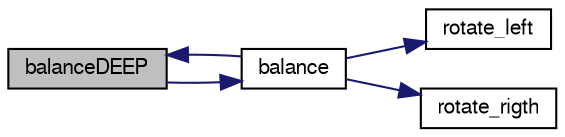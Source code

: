 digraph "balanceDEEP"
{
  edge [fontname="FreeSans",fontsize="10",labelfontname="FreeSans",labelfontsize="10"];
  node [fontname="FreeSans",fontsize="10",shape=record];
  rankdir="LR";
  Node1 [label="balanceDEEP",height=0.2,width=0.4,color="black", fillcolor="grey75", style="filled", fontcolor="black"];
  Node1 -> Node2 [color="midnightblue",fontsize="10",style="solid",fontname="FreeSans"];
  Node2 [label="balance",height=0.2,width=0.4,color="black", fillcolor="white", style="filled",URL="$mytree_8c.html#afc02f01563a197de8a65d9cdab5a0267",tooltip="Função efetua o balanceamento da árvore. "];
  Node2 -> Node1 [color="midnightblue",fontsize="10",style="solid",fontname="FreeSans"];
  Node2 -> Node3 [color="midnightblue",fontsize="10",style="solid",fontname="FreeSans"];
  Node3 [label="rotate_left",height=0.2,width=0.4,color="black", fillcolor="white", style="filled",URL="$mytree_8c.html#a6a4235e15d23f9324aa7043383230056",tooltip="Função efetua uma rotação para a esquerda da árvore. "];
  Node2 -> Node4 [color="midnightblue",fontsize="10",style="solid",fontname="FreeSans"];
  Node4 [label="rotate_rigth",height=0.2,width=0.4,color="black", fillcolor="white", style="filled",URL="$mytree_8c.html#a4e63a9f2f871459b80e09324162d0ba9",tooltip="Função efetua uma rotação para a direita da árvore. "];
}
